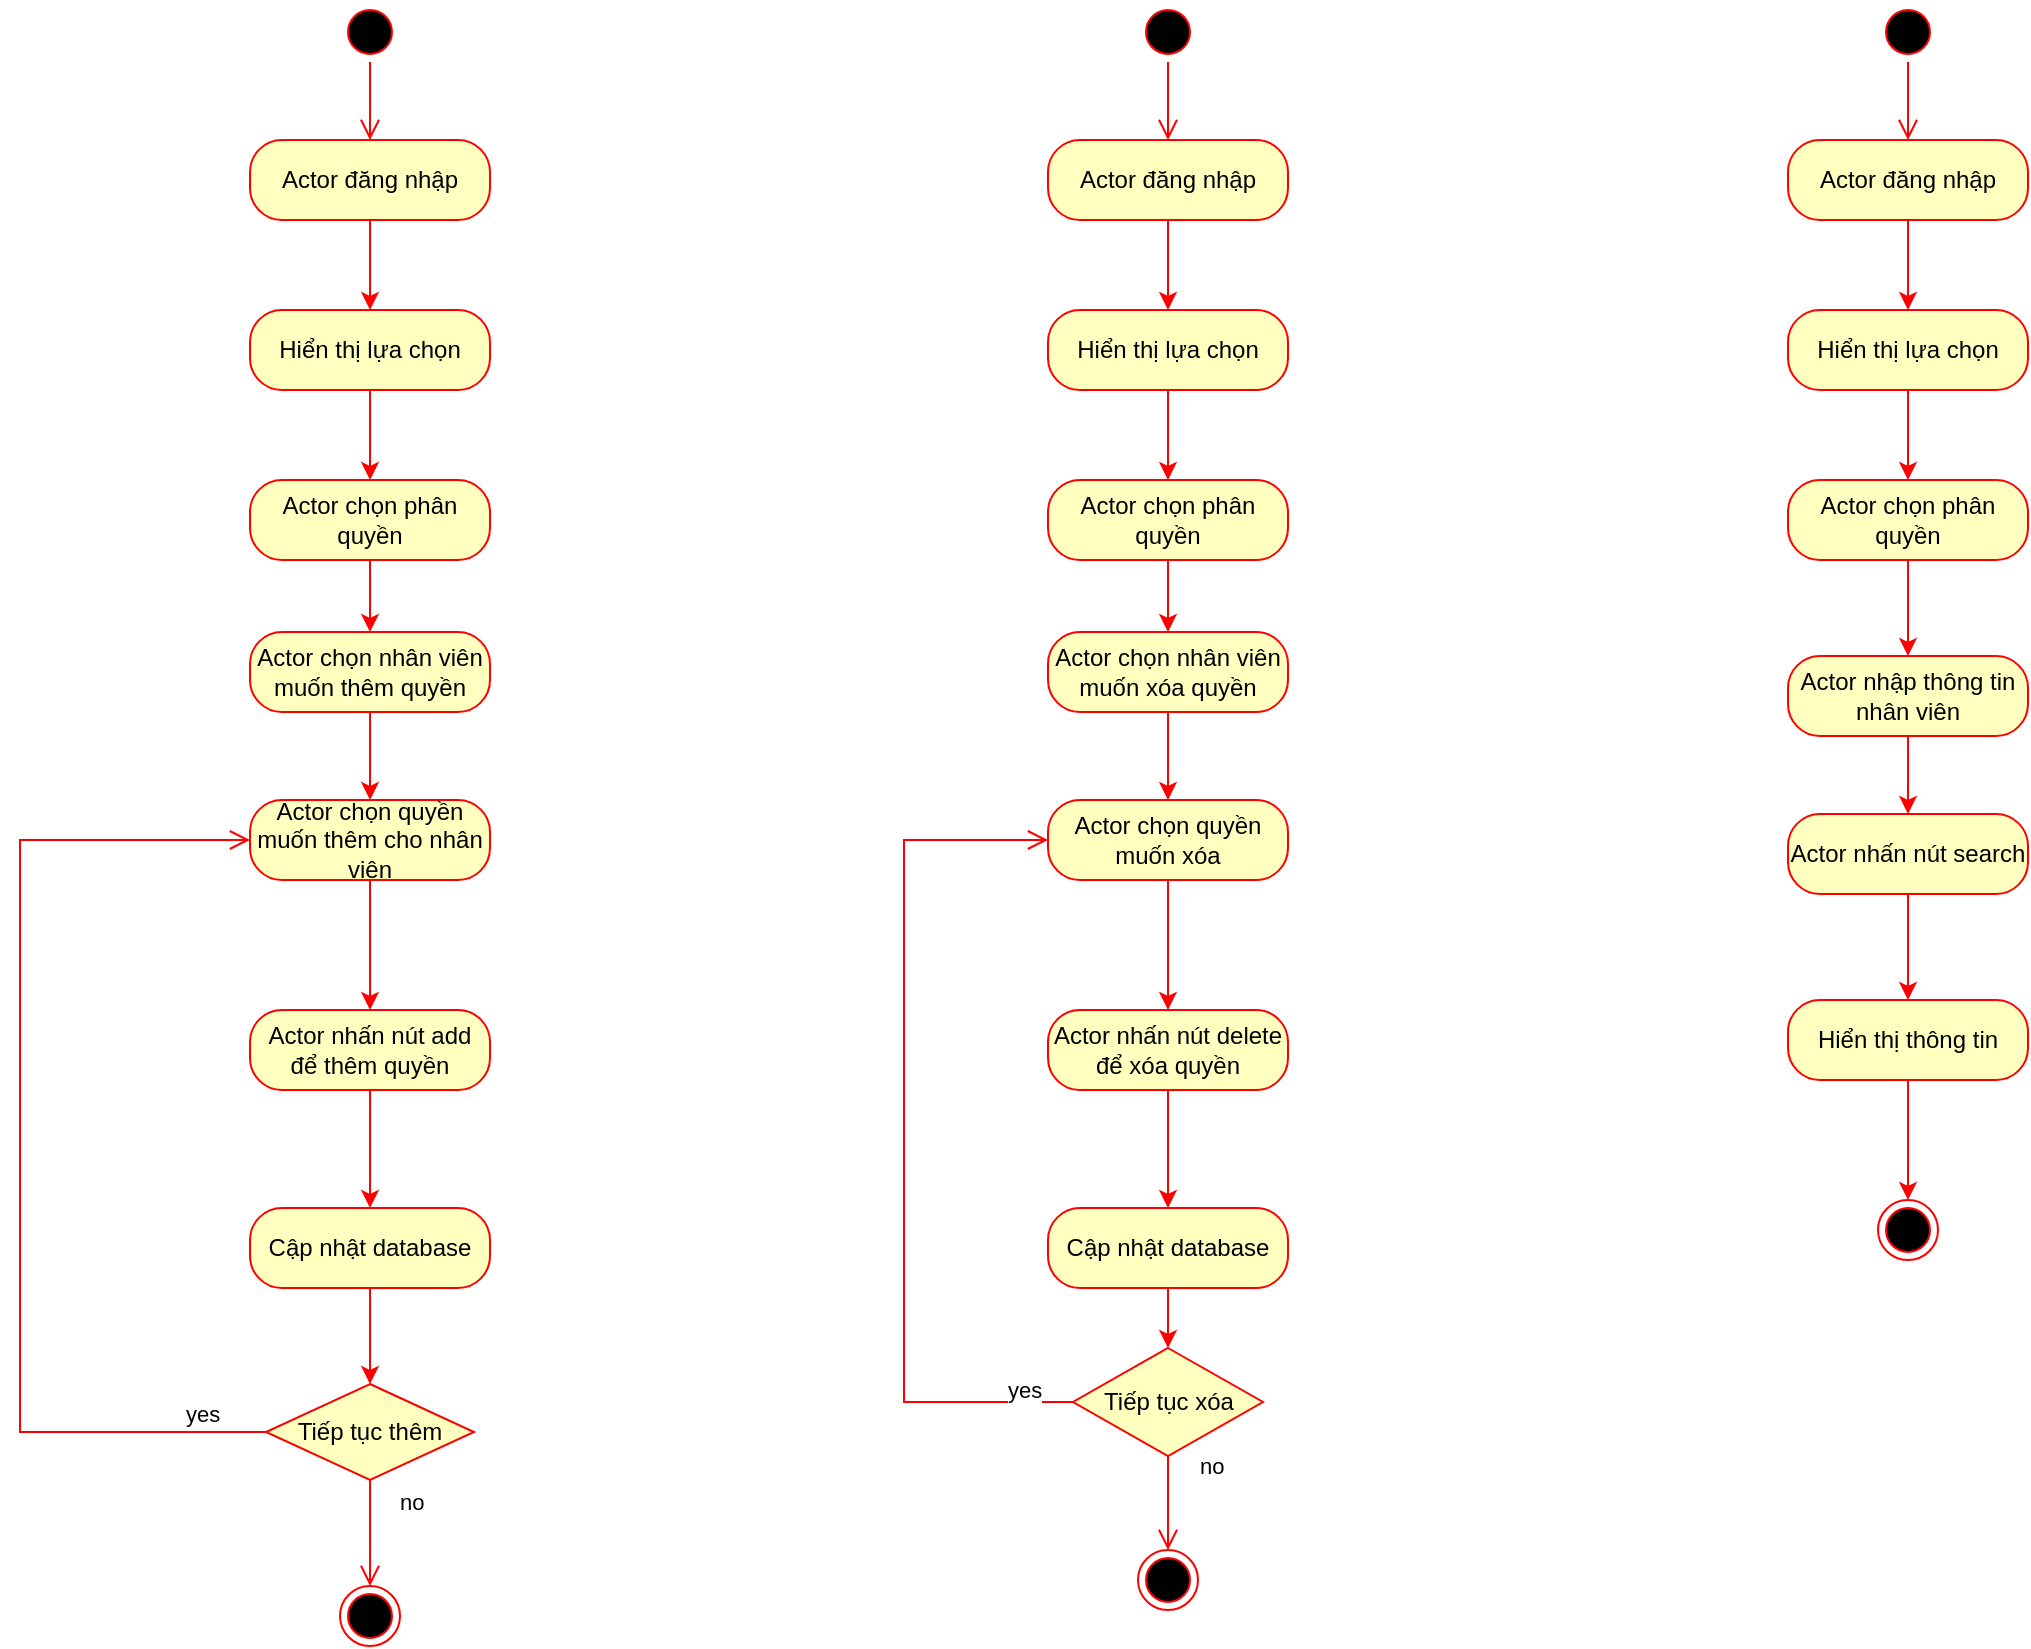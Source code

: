 <mxfile version="16.0.0" type="device"><diagram id="RCDQYtMMYi-_YL0a0jMv" name="Page-1"><mxGraphModel dx="1221" dy="764" grid="0" gridSize="10" guides="1" tooltips="1" connect="1" arrows="1" fold="1" page="0" pageScale="1" pageWidth="850" pageHeight="1100" math="0" shadow="0"><root><mxCell id="0"/><mxCell id="1" parent="0"/><mxCell id="w4w31rxJcuHML3Sp-Xxd-2" value="" style="ellipse;html=1;shape=startState;fillColor=#000000;strokeColor=#ff0000;" parent="1" vertex="1"><mxGeometry x="359" y="377" width="30" height="30" as="geometry"/></mxCell><mxCell id="w4w31rxJcuHML3Sp-Xxd-3" value="" style="edgeStyle=orthogonalEdgeStyle;html=1;verticalAlign=bottom;endArrow=open;endSize=8;strokeColor=#ff0000;rounded=0;" parent="1" source="w4w31rxJcuHML3Sp-Xxd-2" target="w4w31rxJcuHML3Sp-Xxd-4" edge="1"><mxGeometry relative="1" as="geometry"><mxPoint x="374" y="423" as="targetPoint"/><Array as="points"/></mxGeometry></mxCell><mxCell id="w4w31rxJcuHML3Sp-Xxd-7" value="" style="edgeStyle=orthogonalEdgeStyle;rounded=0;orthogonalLoop=1;jettySize=auto;html=1;fillColor=#e51400;strokeColor=#FF0000;" parent="1" source="w4w31rxJcuHML3Sp-Xxd-4" target="w4w31rxJcuHML3Sp-Xxd-6" edge="1"><mxGeometry relative="1" as="geometry"/></mxCell><mxCell id="w4w31rxJcuHML3Sp-Xxd-4" value="Actor đăng nhập" style="rounded=1;whiteSpace=wrap;html=1;arcSize=40;fontColor=#000000;fillColor=#ffffc0;strokeColor=#ff0000;" parent="1" vertex="1"><mxGeometry x="314" y="446" width="120" height="40" as="geometry"/></mxCell><mxCell id="w4w31rxJcuHML3Sp-Xxd-9" value="" style="edgeStyle=orthogonalEdgeStyle;rounded=0;orthogonalLoop=1;jettySize=auto;html=1;fillColor=#e51400;strokeColor=#FF0000;" parent="1" source="w4w31rxJcuHML3Sp-Xxd-6" target="w4w31rxJcuHML3Sp-Xxd-8" edge="1"><mxGeometry relative="1" as="geometry"/></mxCell><mxCell id="w4w31rxJcuHML3Sp-Xxd-6" value="Hiển thị lựa chọn" style="rounded=1;whiteSpace=wrap;html=1;arcSize=40;fontColor=#000000;fillColor=#ffffc0;strokeColor=#ff0000;" parent="1" vertex="1"><mxGeometry x="314" y="531" width="120" height="40" as="geometry"/></mxCell><mxCell id="w4w31rxJcuHML3Sp-Xxd-11" value="" style="edgeStyle=orthogonalEdgeStyle;rounded=0;orthogonalLoop=1;jettySize=auto;html=1;fillColor=#e51400;strokeColor=#FF0000;" parent="1" source="w4w31rxJcuHML3Sp-Xxd-8" target="w4w31rxJcuHML3Sp-Xxd-10" edge="1"><mxGeometry relative="1" as="geometry"/></mxCell><mxCell id="w4w31rxJcuHML3Sp-Xxd-8" value="Actor chọn phân quyền" style="rounded=1;whiteSpace=wrap;html=1;arcSize=40;fontColor=#000000;fillColor=#ffffc0;strokeColor=#ff0000;" parent="1" vertex="1"><mxGeometry x="314" y="616" width="120" height="40" as="geometry"/></mxCell><mxCell id="w4w31rxJcuHML3Sp-Xxd-13" value="" style="edgeStyle=orthogonalEdgeStyle;rounded=0;orthogonalLoop=1;jettySize=auto;html=1;fillColor=#e51400;strokeColor=#FF0000;" parent="1" source="w4w31rxJcuHML3Sp-Xxd-10" target="w4w31rxJcuHML3Sp-Xxd-12" edge="1"><mxGeometry relative="1" as="geometry"/></mxCell><mxCell id="w4w31rxJcuHML3Sp-Xxd-10" value="Actor chọn nhân viên muốn thêm quyền" style="rounded=1;whiteSpace=wrap;html=1;arcSize=40;fontColor=#000000;fillColor=#ffffc0;strokeColor=#ff0000;" parent="1" vertex="1"><mxGeometry x="314" y="692" width="120" height="40" as="geometry"/></mxCell><mxCell id="w4w31rxJcuHML3Sp-Xxd-15" value="" style="edgeStyle=orthogonalEdgeStyle;rounded=0;orthogonalLoop=1;jettySize=auto;html=1;fillColor=#e51400;strokeColor=#FF0000;" parent="1" source="w4w31rxJcuHML3Sp-Xxd-12" target="w4w31rxJcuHML3Sp-Xxd-14" edge="1"><mxGeometry relative="1" as="geometry"/></mxCell><mxCell id="w4w31rxJcuHML3Sp-Xxd-12" value="Actor chọn quyền muốn thêm cho nhân viên" style="rounded=1;whiteSpace=wrap;html=1;arcSize=40;fontColor=#000000;fillColor=#ffffc0;strokeColor=#ff0000;" parent="1" vertex="1"><mxGeometry x="314" y="776" width="120" height="40" as="geometry"/></mxCell><mxCell id="w4w31rxJcuHML3Sp-Xxd-20" value="" style="edgeStyle=orthogonalEdgeStyle;rounded=0;orthogonalLoop=1;jettySize=auto;html=1;fillColor=#e51400;strokeColor=#FF0000;" parent="1" source="w4w31rxJcuHML3Sp-Xxd-14" target="w4w31rxJcuHML3Sp-Xxd-19" edge="1"><mxGeometry relative="1" as="geometry"/></mxCell><mxCell id="w4w31rxJcuHML3Sp-Xxd-14" value="Actor nhấn nút add để thêm quyền" style="rounded=1;whiteSpace=wrap;html=1;arcSize=40;fontColor=#000000;fillColor=#ffffc0;strokeColor=#ff0000;" parent="1" vertex="1"><mxGeometry x="314" y="881" width="120" height="40" as="geometry"/></mxCell><mxCell id="w4w31rxJcuHML3Sp-Xxd-46" value="" style="edgeStyle=orthogonalEdgeStyle;rounded=0;orthogonalLoop=1;jettySize=auto;html=1;fillColor=#e51400;strokeColor=#FF0000;" parent="1" source="w4w31rxJcuHML3Sp-Xxd-19" target="t8Xtmzrct5nRNL6qbMBZ-9" edge="1"><mxGeometry relative="1" as="geometry"><mxPoint x="374" y="1095" as="targetPoint"/></mxGeometry></mxCell><mxCell id="w4w31rxJcuHML3Sp-Xxd-19" value="Cập nhật database" style="rounded=1;whiteSpace=wrap;html=1;arcSize=40;fontColor=#000000;fillColor=#ffffc0;strokeColor=#ff0000;" parent="1" vertex="1"><mxGeometry x="314" y="980" width="120" height="40" as="geometry"/></mxCell><mxCell id="w4w31rxJcuHML3Sp-Xxd-25" value="" style="ellipse;html=1;shape=startState;fillColor=#000000;strokeColor=#ff0000;" parent="1" vertex="1"><mxGeometry x="758" y="377" width="30" height="30" as="geometry"/></mxCell><mxCell id="w4w31rxJcuHML3Sp-Xxd-26" value="" style="edgeStyle=orthogonalEdgeStyle;html=1;verticalAlign=bottom;endArrow=open;endSize=8;strokeColor=#ff0000;rounded=0;" parent="1" source="w4w31rxJcuHML3Sp-Xxd-25" target="w4w31rxJcuHML3Sp-Xxd-28" edge="1"><mxGeometry relative="1" as="geometry"><mxPoint x="773" y="423" as="targetPoint"/><Array as="points"/></mxGeometry></mxCell><mxCell id="w4w31rxJcuHML3Sp-Xxd-27" value="" style="edgeStyle=orthogonalEdgeStyle;rounded=0;orthogonalLoop=1;jettySize=auto;html=1;fillColor=#e51400;strokeColor=#FF0000;" parent="1" source="w4w31rxJcuHML3Sp-Xxd-28" target="w4w31rxJcuHML3Sp-Xxd-30" edge="1"><mxGeometry relative="1" as="geometry"/></mxCell><mxCell id="w4w31rxJcuHML3Sp-Xxd-28" value="Actor đăng nhập" style="rounded=1;whiteSpace=wrap;html=1;arcSize=40;fontColor=#000000;fillColor=#ffffc0;strokeColor=#ff0000;" parent="1" vertex="1"><mxGeometry x="713" y="446" width="120" height="40" as="geometry"/></mxCell><mxCell id="w4w31rxJcuHML3Sp-Xxd-29" value="" style="edgeStyle=orthogonalEdgeStyle;rounded=0;orthogonalLoop=1;jettySize=auto;html=1;fillColor=#e51400;strokeColor=#FF0000;" parent="1" source="w4w31rxJcuHML3Sp-Xxd-30" target="w4w31rxJcuHML3Sp-Xxd-32" edge="1"><mxGeometry relative="1" as="geometry"/></mxCell><mxCell id="w4w31rxJcuHML3Sp-Xxd-30" value="Hiển thị lựa chọn" style="rounded=1;whiteSpace=wrap;html=1;arcSize=40;fontColor=#000000;fillColor=#ffffc0;strokeColor=#ff0000;" parent="1" vertex="1"><mxGeometry x="713" y="531" width="120" height="40" as="geometry"/></mxCell><mxCell id="w4w31rxJcuHML3Sp-Xxd-31" value="" style="edgeStyle=orthogonalEdgeStyle;rounded=0;orthogonalLoop=1;jettySize=auto;html=1;fillColor=#e51400;strokeColor=#FF0000;" parent="1" source="w4w31rxJcuHML3Sp-Xxd-32" target="w4w31rxJcuHML3Sp-Xxd-34" edge="1"><mxGeometry relative="1" as="geometry"/></mxCell><mxCell id="w4w31rxJcuHML3Sp-Xxd-32" value="Actor chọn phân quyền" style="rounded=1;whiteSpace=wrap;html=1;arcSize=40;fontColor=#000000;fillColor=#ffffc0;strokeColor=#ff0000;" parent="1" vertex="1"><mxGeometry x="713" y="616" width="120" height="40" as="geometry"/></mxCell><mxCell id="w4w31rxJcuHML3Sp-Xxd-33" value="" style="edgeStyle=orthogonalEdgeStyle;rounded=0;orthogonalLoop=1;jettySize=auto;html=1;fillColor=#e51400;strokeColor=#FF0000;" parent="1" source="w4w31rxJcuHML3Sp-Xxd-34" target="w4w31rxJcuHML3Sp-Xxd-36" edge="1"><mxGeometry relative="1" as="geometry"/></mxCell><mxCell id="w4w31rxJcuHML3Sp-Xxd-34" value="Actor chọn nhân viên muốn xóa quyền" style="rounded=1;whiteSpace=wrap;html=1;arcSize=40;fontColor=#000000;fillColor=#ffffc0;strokeColor=#ff0000;" parent="1" vertex="1"><mxGeometry x="713" y="692" width="120" height="40" as="geometry"/></mxCell><mxCell id="w4w31rxJcuHML3Sp-Xxd-35" value="" style="edgeStyle=orthogonalEdgeStyle;rounded=0;orthogonalLoop=1;jettySize=auto;html=1;fillColor=#e51400;strokeColor=#FF0000;" parent="1" source="w4w31rxJcuHML3Sp-Xxd-36" target="w4w31rxJcuHML3Sp-Xxd-39" edge="1"><mxGeometry relative="1" as="geometry"/></mxCell><mxCell id="w4w31rxJcuHML3Sp-Xxd-36" value="Actor chọn quyền muốn xóa" style="rounded=1;whiteSpace=wrap;html=1;arcSize=40;fontColor=#000000;fillColor=#ffffc0;strokeColor=#ff0000;" parent="1" vertex="1"><mxGeometry x="713" y="776" width="120" height="40" as="geometry"/></mxCell><mxCell id="w4w31rxJcuHML3Sp-Xxd-38" value="" style="edgeStyle=orthogonalEdgeStyle;rounded=0;orthogonalLoop=1;jettySize=auto;html=1;fillColor=#e51400;strokeColor=#FF0000;" parent="1" source="w4w31rxJcuHML3Sp-Xxd-39" target="w4w31rxJcuHML3Sp-Xxd-42" edge="1"><mxGeometry relative="1" as="geometry"/></mxCell><mxCell id="w4w31rxJcuHML3Sp-Xxd-39" value="Actor nhấn nút delete để xóa quyền" style="rounded=1;whiteSpace=wrap;html=1;arcSize=40;fontColor=#000000;fillColor=#ffffc0;strokeColor=#ff0000;" parent="1" vertex="1"><mxGeometry x="713" y="881" width="120" height="40" as="geometry"/></mxCell><mxCell id="w4w31rxJcuHML3Sp-Xxd-41" value="" style="edgeStyle=orthogonalEdgeStyle;rounded=0;orthogonalLoop=1;jettySize=auto;html=1;fillColor=#e51400;strokeColor=#FF0000;" parent="1" source="w4w31rxJcuHML3Sp-Xxd-42" target="t8Xtmzrct5nRNL6qbMBZ-6" edge="1"><mxGeometry relative="1" as="geometry"><mxPoint x="773" y="1095" as="targetPoint"/></mxGeometry></mxCell><mxCell id="w4w31rxJcuHML3Sp-Xxd-42" value="Cập nhật database" style="rounded=1;whiteSpace=wrap;html=1;arcSize=40;fontColor=#000000;fillColor=#ffffc0;strokeColor=#ff0000;" parent="1" vertex="1"><mxGeometry x="713" y="980" width="120" height="40" as="geometry"/></mxCell><mxCell id="w4w31rxJcuHML3Sp-Xxd-49" value="" style="ellipse;html=1;shape=startState;fillColor=#000000;strokeColor=#ff0000;" parent="1" vertex="1"><mxGeometry x="1128" y="377" width="30" height="30" as="geometry"/></mxCell><mxCell id="w4w31rxJcuHML3Sp-Xxd-50" value="" style="edgeStyle=orthogonalEdgeStyle;html=1;verticalAlign=bottom;endArrow=open;endSize=8;strokeColor=#ff0000;rounded=0;" parent="1" source="w4w31rxJcuHML3Sp-Xxd-49" target="w4w31rxJcuHML3Sp-Xxd-52" edge="1"><mxGeometry relative="1" as="geometry"><mxPoint x="1143" y="423" as="targetPoint"/><Array as="points"/></mxGeometry></mxCell><mxCell id="w4w31rxJcuHML3Sp-Xxd-51" value="" style="edgeStyle=orthogonalEdgeStyle;rounded=0;orthogonalLoop=1;jettySize=auto;html=1;fillColor=#e51400;strokeColor=#FF0000;" parent="1" source="w4w31rxJcuHML3Sp-Xxd-52" target="w4w31rxJcuHML3Sp-Xxd-54" edge="1"><mxGeometry relative="1" as="geometry"/></mxCell><mxCell id="w4w31rxJcuHML3Sp-Xxd-52" value="Actor đăng nhập" style="rounded=1;whiteSpace=wrap;html=1;arcSize=40;fontColor=#000000;fillColor=#ffffc0;strokeColor=#ff0000;" parent="1" vertex="1"><mxGeometry x="1083" y="446" width="120" height="40" as="geometry"/></mxCell><mxCell id="w4w31rxJcuHML3Sp-Xxd-53" value="" style="edgeStyle=orthogonalEdgeStyle;rounded=0;orthogonalLoop=1;jettySize=auto;html=1;fillColor=#e51400;strokeColor=#FF0000;" parent="1" source="w4w31rxJcuHML3Sp-Xxd-54" target="w4w31rxJcuHML3Sp-Xxd-56" edge="1"><mxGeometry relative="1" as="geometry"/></mxCell><mxCell id="w4w31rxJcuHML3Sp-Xxd-54" value="Hiển thị lựa chọn" style="rounded=1;whiteSpace=wrap;html=1;arcSize=40;fontColor=#000000;fillColor=#ffffc0;strokeColor=#ff0000;" parent="1" vertex="1"><mxGeometry x="1083" y="531" width="120" height="40" as="geometry"/></mxCell><mxCell id="w4w31rxJcuHML3Sp-Xxd-56" value="Actor chọn phân quyền" style="rounded=1;whiteSpace=wrap;html=1;arcSize=40;fontColor=#000000;fillColor=#ffffc0;strokeColor=#ff0000;" parent="1" vertex="1"><mxGeometry x="1083" y="616" width="120" height="40" as="geometry"/></mxCell><mxCell id="w4w31rxJcuHML3Sp-Xxd-57" value="" style="edgeStyle=orthogonalEdgeStyle;rounded=0;orthogonalLoop=1;jettySize=auto;html=1;fillColor=#e51400;strokeColor=#FF0000;" parent="1" source="w4w31rxJcuHML3Sp-Xxd-56" target="w4w31rxJcuHML3Sp-Xxd-60" edge="1"><mxGeometry relative="1" as="geometry"><mxPoint x="1143" y="660" as="sourcePoint"/></mxGeometry></mxCell><mxCell id="w4w31rxJcuHML3Sp-Xxd-59" value="" style="edgeStyle=orthogonalEdgeStyle;rounded=0;orthogonalLoop=1;jettySize=auto;html=1;fillColor=#e51400;strokeColor=#FF0000;" parent="1" source="w4w31rxJcuHML3Sp-Xxd-60" target="w4w31rxJcuHML3Sp-Xxd-63" edge="1"><mxGeometry relative="1" as="geometry"/></mxCell><mxCell id="w4w31rxJcuHML3Sp-Xxd-60" value="Actor nhập thông tin nhân viên" style="rounded=1;whiteSpace=wrap;html=1;arcSize=40;fontColor=#000000;fillColor=#ffffc0;strokeColor=#ff0000;" parent="1" vertex="1"><mxGeometry x="1083" y="704" width="120" height="40" as="geometry"/></mxCell><mxCell id="w4w31rxJcuHML3Sp-Xxd-62" value="" style="edgeStyle=orthogonalEdgeStyle;rounded=0;orthogonalLoop=1;jettySize=auto;html=1;fillColor=#e51400;strokeColor=#FF0000;" parent="1" source="w4w31rxJcuHML3Sp-Xxd-63" target="w4w31rxJcuHML3Sp-Xxd-66" edge="1"><mxGeometry relative="1" as="geometry"/></mxCell><mxCell id="w4w31rxJcuHML3Sp-Xxd-63" value="Actor nhấn nút search" style="rounded=1;whiteSpace=wrap;html=1;arcSize=40;fontColor=#000000;fillColor=#ffffc0;strokeColor=#ff0000;" parent="1" vertex="1"><mxGeometry x="1083" y="783" width="120" height="40" as="geometry"/></mxCell><mxCell id="w4w31rxJcuHML3Sp-Xxd-65" value="" style="edgeStyle=orthogonalEdgeStyle;rounded=0;orthogonalLoop=1;jettySize=auto;html=1;fillColor=#e51400;strokeColor=#FF0000;" parent="1" source="w4w31rxJcuHML3Sp-Xxd-66" target="t8Xtmzrct5nRNL6qbMBZ-1" edge="1"><mxGeometry relative="1" as="geometry"><mxPoint x="1143" y="975" as="targetPoint"/></mxGeometry></mxCell><mxCell id="w4w31rxJcuHML3Sp-Xxd-66" value="Hiển thị thông tin" style="rounded=1;whiteSpace=wrap;html=1;arcSize=40;fontColor=#000000;fillColor=#ffffc0;strokeColor=#ff0000;" parent="1" vertex="1"><mxGeometry x="1083" y="876" width="120" height="40" as="geometry"/></mxCell><mxCell id="t8Xtmzrct5nRNL6qbMBZ-1" value="" style="ellipse;html=1;shape=endState;fillColor=#000000;strokeColor=#ff0000;" vertex="1" parent="1"><mxGeometry x="1128" y="976" width="30" height="30" as="geometry"/></mxCell><mxCell id="t8Xtmzrct5nRNL6qbMBZ-2" value="" style="ellipse;html=1;shape=endState;fillColor=#000000;strokeColor=#ff0000;" vertex="1" parent="1"><mxGeometry x="758" y="1151" width="30" height="30" as="geometry"/></mxCell><mxCell id="t8Xtmzrct5nRNL6qbMBZ-3" value="" style="ellipse;html=1;shape=endState;fillColor=#000000;strokeColor=#ff0000;" vertex="1" parent="1"><mxGeometry x="359" y="1169" width="30" height="30" as="geometry"/></mxCell><mxCell id="t8Xtmzrct5nRNL6qbMBZ-6" value="Tiếp tục xóa" style="rhombus;whiteSpace=wrap;html=1;fillColor=#ffffc0;strokeColor=#ff0000;" vertex="1" parent="1"><mxGeometry x="725.5" y="1050" width="95" height="54" as="geometry"/></mxCell><mxCell id="t8Xtmzrct5nRNL6qbMBZ-7" value="no" style="edgeStyle=orthogonalEdgeStyle;html=1;align=left;verticalAlign=bottom;endArrow=open;endSize=8;strokeColor=#ff0000;rounded=0;" edge="1" source="t8Xtmzrct5nRNL6qbMBZ-6" parent="1" target="t8Xtmzrct5nRNL6qbMBZ-2"><mxGeometry x="-0.4" y="14" relative="1" as="geometry"><mxPoint x="884" y="987" as="targetPoint"/><mxPoint as="offset"/></mxGeometry></mxCell><mxCell id="t8Xtmzrct5nRNL6qbMBZ-8" value="yes" style="edgeStyle=orthogonalEdgeStyle;html=1;align=left;verticalAlign=top;endArrow=open;endSize=8;strokeColor=#ff0000;rounded=0;" edge="1" source="t8Xtmzrct5nRNL6qbMBZ-6" parent="1" target="w4w31rxJcuHML3Sp-Xxd-36"><mxGeometry x="-0.84" y="-19" relative="1" as="geometry"><mxPoint x="652" y="785" as="targetPoint"/><mxPoint x="676" y="1039" as="sourcePoint"/><Array as="points"><mxPoint x="641" y="1077"/><mxPoint x="641" y="796"/></Array><mxPoint as="offset"/></mxGeometry></mxCell><mxCell id="t8Xtmzrct5nRNL6qbMBZ-9" value="Tiếp tục thêm" style="rhombus;whiteSpace=wrap;html=1;fillColor=#ffffc0;strokeColor=#ff0000;" vertex="1" parent="1"><mxGeometry x="322" y="1068" width="104" height="48" as="geometry"/></mxCell><mxCell id="t8Xtmzrct5nRNL6qbMBZ-10" value="no" style="edgeStyle=orthogonalEdgeStyle;html=1;align=left;verticalAlign=bottom;endArrow=open;endSize=8;strokeColor=#ff0000;rounded=0;" edge="1" source="t8Xtmzrct5nRNL6qbMBZ-9" parent="1" target="t8Xtmzrct5nRNL6qbMBZ-3"><mxGeometry x="-0.245" y="13" relative="1" as="geometry"><mxPoint x="589" y="1156" as="targetPoint"/><mxPoint as="offset"/></mxGeometry></mxCell><mxCell id="t8Xtmzrct5nRNL6qbMBZ-11" value="yes" style="edgeStyle=orthogonalEdgeStyle;html=1;align=left;verticalAlign=top;endArrow=open;endSize=8;strokeColor=#ff0000;rounded=0;" edge="1" source="t8Xtmzrct5nRNL6qbMBZ-9" parent="1" target="w4w31rxJcuHML3Sp-Xxd-12"><mxGeometry x="-0.839" y="-22" relative="1" as="geometry"><mxPoint x="449" y="1236" as="targetPoint"/><Array as="points"><mxPoint x="199" y="1092"/><mxPoint x="199" y="796"/></Array><mxPoint x="1" as="offset"/></mxGeometry></mxCell></root></mxGraphModel></diagram></mxfile>